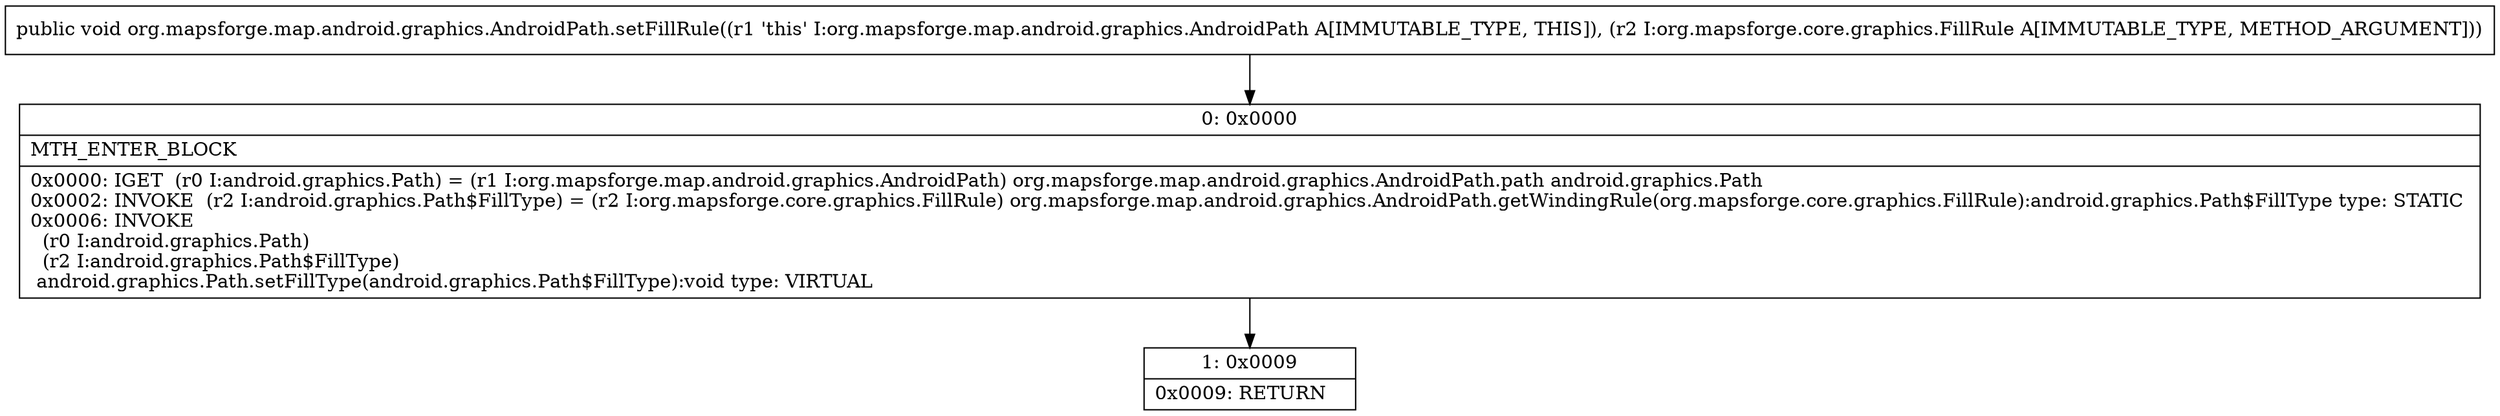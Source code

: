 digraph "CFG fororg.mapsforge.map.android.graphics.AndroidPath.setFillRule(Lorg\/mapsforge\/core\/graphics\/FillRule;)V" {
Node_0 [shape=record,label="{0\:\ 0x0000|MTH_ENTER_BLOCK\l|0x0000: IGET  (r0 I:android.graphics.Path) = (r1 I:org.mapsforge.map.android.graphics.AndroidPath) org.mapsforge.map.android.graphics.AndroidPath.path android.graphics.Path \l0x0002: INVOKE  (r2 I:android.graphics.Path$FillType) = (r2 I:org.mapsforge.core.graphics.FillRule) org.mapsforge.map.android.graphics.AndroidPath.getWindingRule(org.mapsforge.core.graphics.FillRule):android.graphics.Path$FillType type: STATIC \l0x0006: INVOKE  \l  (r0 I:android.graphics.Path)\l  (r2 I:android.graphics.Path$FillType)\l android.graphics.Path.setFillType(android.graphics.Path$FillType):void type: VIRTUAL \l}"];
Node_1 [shape=record,label="{1\:\ 0x0009|0x0009: RETURN   \l}"];
MethodNode[shape=record,label="{public void org.mapsforge.map.android.graphics.AndroidPath.setFillRule((r1 'this' I:org.mapsforge.map.android.graphics.AndroidPath A[IMMUTABLE_TYPE, THIS]), (r2 I:org.mapsforge.core.graphics.FillRule A[IMMUTABLE_TYPE, METHOD_ARGUMENT])) }"];
MethodNode -> Node_0;
Node_0 -> Node_1;
}

